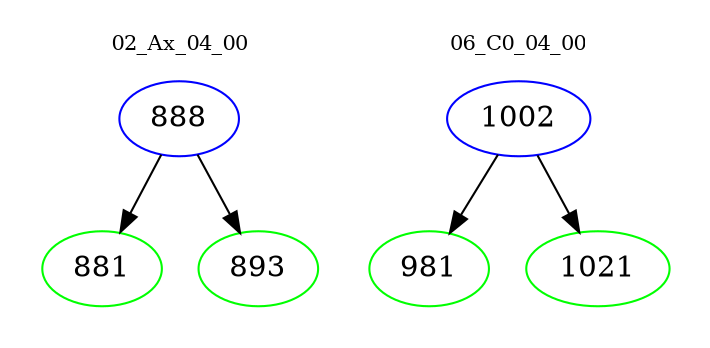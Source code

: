digraph{
subgraph cluster_0 {
color = white
label = "02_Ax_04_00";
fontsize=10;
T0_888 [label="888", color="blue"]
T0_888 -> T0_881 [color="black"]
T0_881 [label="881", color="green"]
T0_888 -> T0_893 [color="black"]
T0_893 [label="893", color="green"]
}
subgraph cluster_1 {
color = white
label = "06_C0_04_00";
fontsize=10;
T1_1002 [label="1002", color="blue"]
T1_1002 -> T1_981 [color="black"]
T1_981 [label="981", color="green"]
T1_1002 -> T1_1021 [color="black"]
T1_1021 [label="1021", color="green"]
}
}
